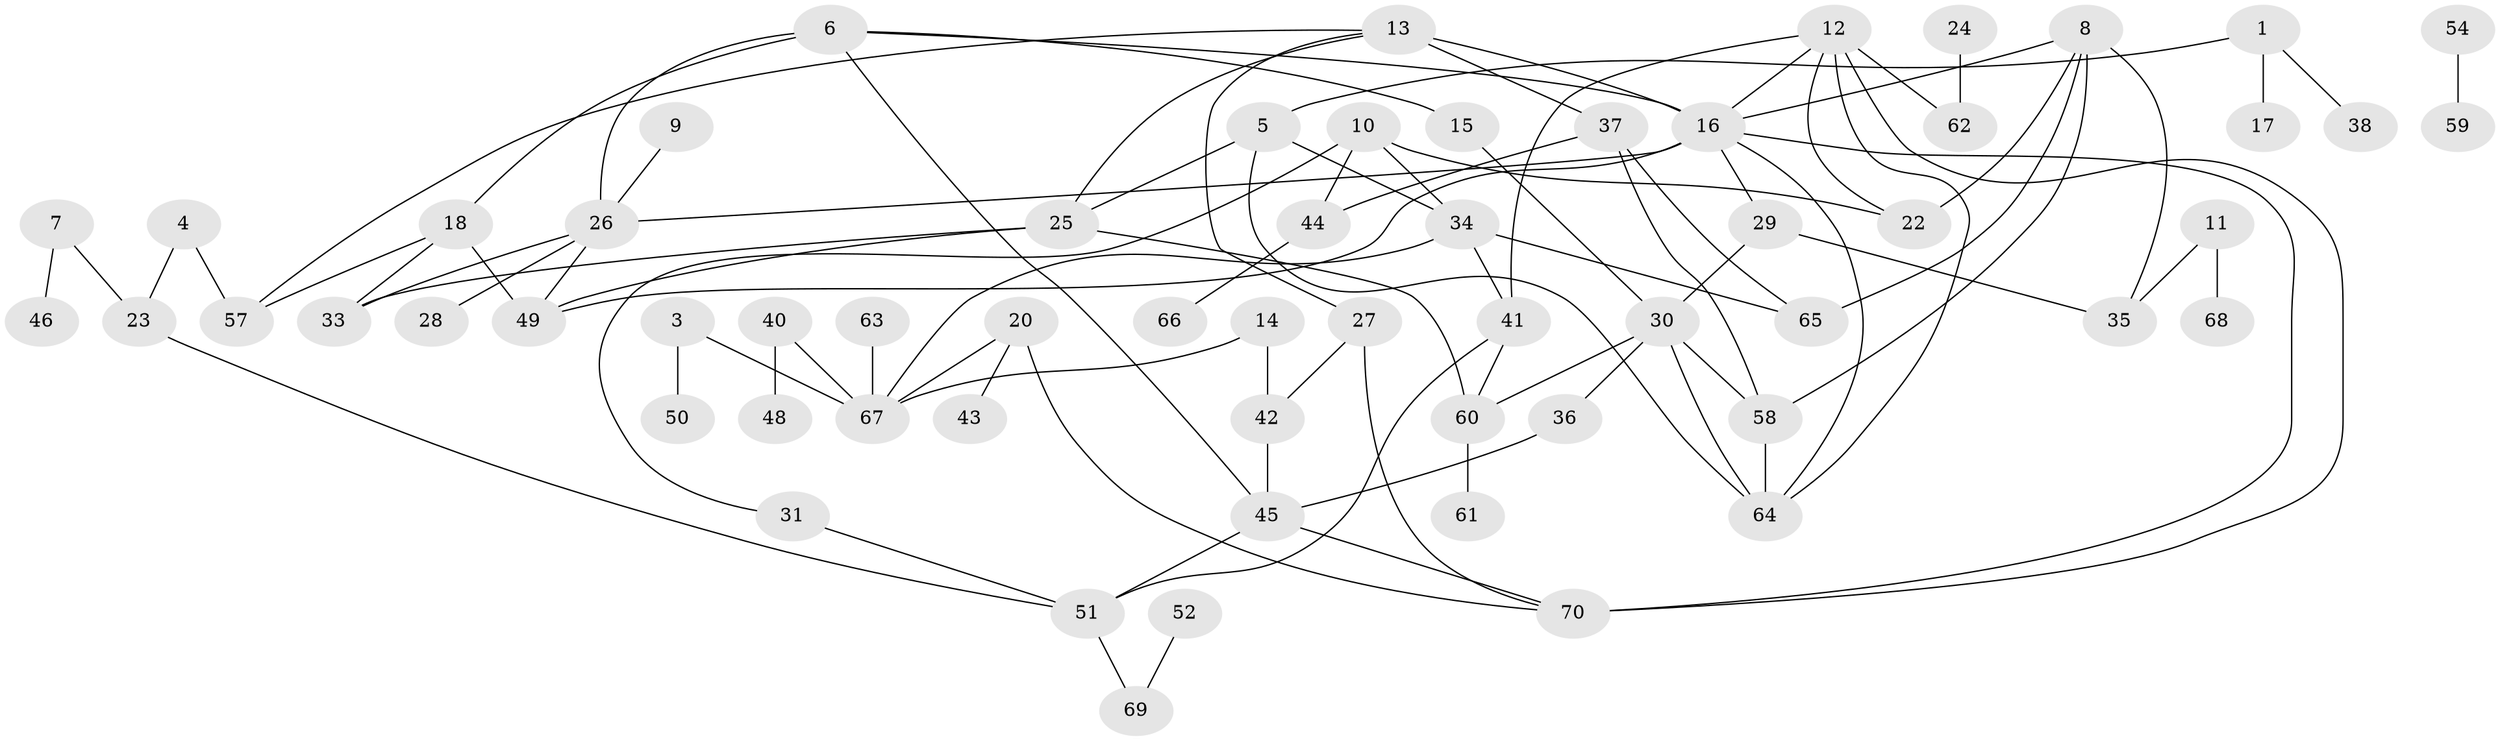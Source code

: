 // original degree distribution, {1: 0.21, 0: 0.09, 2: 0.24, 4: 0.18, 3: 0.18, 5: 0.06, 7: 0.01, 6: 0.03}
// Generated by graph-tools (version 1.1) at 2025/48/03/04/25 22:48:03]
// undirected, 61 vertices, 92 edges
graph export_dot {
  node [color=gray90,style=filled];
  1;
  3;
  4;
  5;
  6;
  7;
  8;
  9;
  10;
  11;
  12;
  13;
  14;
  15;
  16;
  17;
  18;
  20;
  22;
  23;
  24;
  25;
  26;
  27;
  28;
  29;
  30;
  31;
  33;
  34;
  35;
  36;
  37;
  38;
  40;
  41;
  42;
  43;
  44;
  45;
  46;
  48;
  49;
  50;
  51;
  52;
  54;
  57;
  58;
  59;
  60;
  61;
  62;
  63;
  64;
  65;
  66;
  67;
  68;
  69;
  70;
  1 -- 5 [weight=1.0];
  1 -- 17 [weight=1.0];
  1 -- 38 [weight=1.0];
  3 -- 50 [weight=1.0];
  3 -- 67 [weight=1.0];
  4 -- 23 [weight=1.0];
  4 -- 57 [weight=1.0];
  5 -- 25 [weight=1.0];
  5 -- 34 [weight=1.0];
  5 -- 64 [weight=1.0];
  6 -- 15 [weight=1.0];
  6 -- 16 [weight=1.0];
  6 -- 18 [weight=1.0];
  6 -- 26 [weight=2.0];
  6 -- 45 [weight=1.0];
  7 -- 23 [weight=1.0];
  7 -- 46 [weight=1.0];
  8 -- 16 [weight=1.0];
  8 -- 22 [weight=1.0];
  8 -- 35 [weight=1.0];
  8 -- 58 [weight=1.0];
  8 -- 65 [weight=1.0];
  9 -- 26 [weight=1.0];
  10 -- 22 [weight=1.0];
  10 -- 31 [weight=1.0];
  10 -- 34 [weight=1.0];
  10 -- 44 [weight=1.0];
  11 -- 35 [weight=1.0];
  11 -- 68 [weight=1.0];
  12 -- 16 [weight=1.0];
  12 -- 22 [weight=1.0];
  12 -- 41 [weight=1.0];
  12 -- 62 [weight=1.0];
  12 -- 64 [weight=1.0];
  12 -- 70 [weight=2.0];
  13 -- 16 [weight=2.0];
  13 -- 25 [weight=1.0];
  13 -- 27 [weight=1.0];
  13 -- 37 [weight=1.0];
  13 -- 57 [weight=1.0];
  14 -- 42 [weight=1.0];
  14 -- 67 [weight=1.0];
  15 -- 30 [weight=1.0];
  16 -- 26 [weight=1.0];
  16 -- 29 [weight=1.0];
  16 -- 49 [weight=1.0];
  16 -- 64 [weight=1.0];
  16 -- 70 [weight=1.0];
  18 -- 33 [weight=1.0];
  18 -- 49 [weight=1.0];
  18 -- 57 [weight=1.0];
  20 -- 43 [weight=1.0];
  20 -- 67 [weight=1.0];
  20 -- 70 [weight=1.0];
  23 -- 51 [weight=1.0];
  24 -- 62 [weight=1.0];
  25 -- 33 [weight=1.0];
  25 -- 49 [weight=1.0];
  25 -- 60 [weight=1.0];
  26 -- 28 [weight=1.0];
  26 -- 33 [weight=1.0];
  26 -- 49 [weight=1.0];
  27 -- 42 [weight=1.0];
  27 -- 70 [weight=1.0];
  29 -- 30 [weight=1.0];
  29 -- 35 [weight=1.0];
  30 -- 36 [weight=1.0];
  30 -- 58 [weight=1.0];
  30 -- 60 [weight=1.0];
  30 -- 64 [weight=1.0];
  31 -- 51 [weight=1.0];
  34 -- 41 [weight=1.0];
  34 -- 65 [weight=1.0];
  34 -- 67 [weight=1.0];
  36 -- 45 [weight=1.0];
  37 -- 44 [weight=1.0];
  37 -- 58 [weight=1.0];
  37 -- 65 [weight=1.0];
  40 -- 48 [weight=1.0];
  40 -- 67 [weight=1.0];
  41 -- 51 [weight=1.0];
  41 -- 60 [weight=1.0];
  42 -- 45 [weight=1.0];
  44 -- 66 [weight=1.0];
  45 -- 51 [weight=1.0];
  45 -- 70 [weight=1.0];
  51 -- 69 [weight=1.0];
  52 -- 69 [weight=1.0];
  54 -- 59 [weight=1.0];
  58 -- 64 [weight=1.0];
  60 -- 61 [weight=1.0];
  63 -- 67 [weight=1.0];
}
